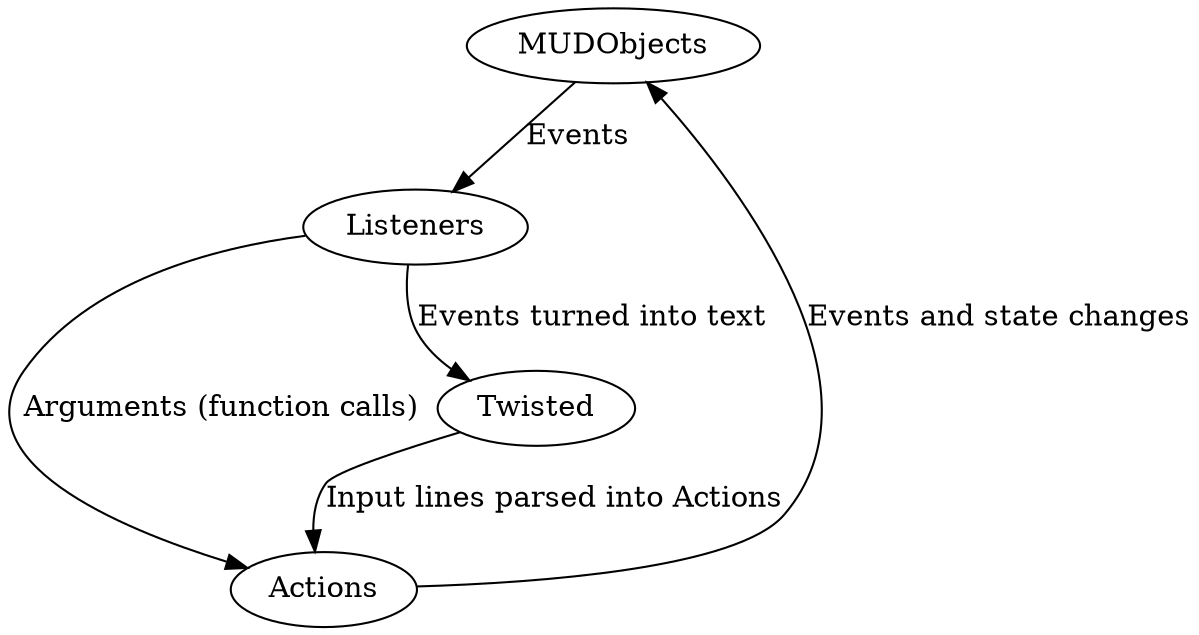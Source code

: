 digraph information_flow {
    MUDObjects -> Listeners [ label = "Events" ];
    Listeners -> Actions [ label = "Arguments (function calls)" ];
    Listeners -> Twisted [ label = "Events turned into text"];
    Twisted -> Actions [ label = "Input lines parsed into Actions"];
    Actions -> MUDObjects [ label = "Events and state changes" ];
}
